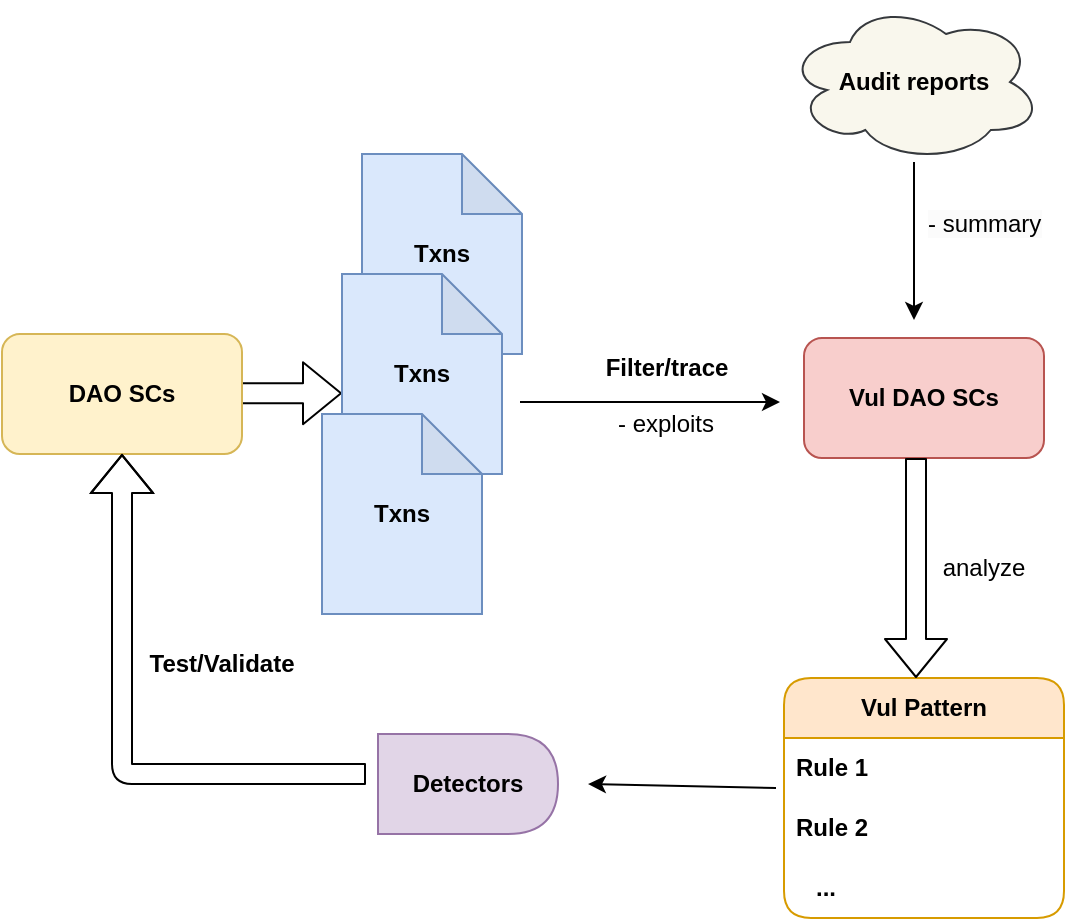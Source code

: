 <mxfile version="21.3.0" type="github">
  <diagram name="第 1 页" id="H7Pksx4FEguPrZrJgaQ-">
    <mxGraphModel dx="1185" dy="638" grid="0" gridSize="10" guides="1" tooltips="1" connect="1" arrows="1" fold="1" page="1" pageScale="1" pageWidth="827" pageHeight="1169" math="0" shadow="0">
      <root>
        <mxCell id="0" />
        <mxCell id="1" parent="0" />
        <mxCell id="O6xP8KyloNP_YQb4rTPc-7" value="&lt;b style=&quot;border-color: var(--border-color);&quot;&gt;Txns&lt;/b&gt;" style="shape=note;whiteSpace=wrap;html=1;backgroundOutline=1;darkOpacity=0.05;rounded=1;fillColor=#dae8fc;strokeColor=#6c8ebf;" parent="1" vertex="1">
          <mxGeometry x="240" y="180" width="80" height="100" as="geometry" />
        </mxCell>
        <mxCell id="O6xP8KyloNP_YQb4rTPc-2" value="" style="shape=flexArrow;endArrow=classic;html=1;rounded=1;" parent="1" edge="1">
          <mxGeometry width="50" height="50" relative="1" as="geometry">
            <mxPoint x="160" y="299.58" as="sourcePoint" />
            <mxPoint x="230" y="299.58" as="targetPoint" />
          </mxGeometry>
        </mxCell>
        <mxCell id="O6xP8KyloNP_YQb4rTPc-1" value="DAO SCs" style="rounded=1;whiteSpace=wrap;html=1;fontStyle=1;fillColor=#fff2cc;strokeColor=#d6b656;" parent="1" vertex="1">
          <mxGeometry x="60" y="270" width="120" height="60" as="geometry" />
        </mxCell>
        <mxCell id="O6xP8KyloNP_YQb4rTPc-3" value="&lt;b&gt;Txns&lt;/b&gt;" style="shape=note;whiteSpace=wrap;html=1;backgroundOutline=1;darkOpacity=0.05;rounded=1;fillColor=#dae8fc;strokeColor=#6c8ebf;" parent="1" vertex="1">
          <mxGeometry x="230" y="240" width="80" height="100" as="geometry" />
        </mxCell>
        <mxCell id="O6xP8KyloNP_YQb4rTPc-4" value="" style="endArrow=classic;html=1;rounded=1;" parent="1" edge="1">
          <mxGeometry width="50" height="50" relative="1" as="geometry">
            <mxPoint x="319" y="304" as="sourcePoint" />
            <mxPoint x="449" y="304" as="targetPoint" />
          </mxGeometry>
        </mxCell>
        <mxCell id="O6xP8KyloNP_YQb4rTPc-5" value="Filter/trace" style="text;html=1;align=center;verticalAlign=middle;resizable=0;points=[];autosize=1;strokeColor=none;fillColor=none;fontStyle=1;rounded=1;" parent="1" vertex="1">
          <mxGeometry x="352" y="272" width="80" height="30" as="geometry" />
        </mxCell>
        <mxCell id="O6xP8KyloNP_YQb4rTPc-6" value="&lt;b style=&quot;border-color: var(--border-color);&quot;&gt;Txns&lt;/b&gt;" style="shape=note;whiteSpace=wrap;html=1;backgroundOutline=1;darkOpacity=0.05;rounded=1;fillColor=#dae8fc;strokeColor=#6c8ebf;" parent="1" vertex="1">
          <mxGeometry x="220" y="310" width="80" height="100" as="geometry" />
        </mxCell>
        <mxCell id="O6xP8KyloNP_YQb4rTPc-8" value="- exploits" style="text;html=1;strokeColor=none;fillColor=none;align=center;verticalAlign=middle;whiteSpace=wrap;rounded=1;" parent="1" vertex="1">
          <mxGeometry x="362" y="300" width="60" height="30" as="geometry" />
        </mxCell>
        <mxCell id="O6xP8KyloNP_YQb4rTPc-9" value="Vul DAO SCs" style="rounded=1;whiteSpace=wrap;html=1;fontStyle=1;fillColor=#f8cecc;strokeColor=#b85450;" parent="1" vertex="1">
          <mxGeometry x="461" y="272" width="120" height="60" as="geometry" />
        </mxCell>
        <mxCell id="O6xP8KyloNP_YQb4rTPc-13" value="Vul Pattern" style="swimlane;fontStyle=1;childLayout=stackLayout;horizontal=1;startSize=30;horizontalStack=0;resizeParent=1;resizeParentMax=0;resizeLast=0;collapsible=1;marginBottom=0;whiteSpace=wrap;html=1;rounded=1;fillColor=#ffe6cc;strokeColor=#d79b00;" parent="1" vertex="1">
          <mxGeometry x="451" y="442" width="140" height="120" as="geometry">
            <mxRectangle x="414" y="400" width="60" height="30" as="alternateBounds" />
          </mxGeometry>
        </mxCell>
        <mxCell id="O6xP8KyloNP_YQb4rTPc-23" value="" style="endArrow=classic;html=1;rounded=1;" parent="O6xP8KyloNP_YQb4rTPc-13" edge="1">
          <mxGeometry width="50" height="50" relative="1" as="geometry">
            <mxPoint x="-4" y="55" as="sourcePoint" />
            <mxPoint x="-98" y="53" as="targetPoint" />
          </mxGeometry>
        </mxCell>
        <mxCell id="O6xP8KyloNP_YQb4rTPc-14" value="Rule 1" style="text;strokeColor=none;fillColor=none;align=left;verticalAlign=middle;spacingLeft=4;spacingRight=4;overflow=hidden;points=[[0,0.5],[1,0.5]];portConstraint=eastwest;rotatable=0;whiteSpace=wrap;html=1;fontStyle=1;rounded=1;" parent="O6xP8KyloNP_YQb4rTPc-13" vertex="1">
          <mxGeometry y="30" width="140" height="30" as="geometry" />
        </mxCell>
        <mxCell id="O6xP8KyloNP_YQb4rTPc-15" value="Rule 2" style="text;strokeColor=none;fillColor=none;align=left;verticalAlign=middle;spacingLeft=4;spacingRight=4;overflow=hidden;points=[[0,0.5],[1,0.5]];portConstraint=eastwest;rotatable=0;whiteSpace=wrap;html=1;fontStyle=1;rounded=1;" parent="O6xP8KyloNP_YQb4rTPc-13" vertex="1">
          <mxGeometry y="60" width="140" height="30" as="geometry" />
        </mxCell>
        <mxCell id="O6xP8KyloNP_YQb4rTPc-16" value="&amp;nbsp; &amp;nbsp;..." style="text;strokeColor=none;fillColor=none;align=left;verticalAlign=middle;spacingLeft=4;spacingRight=4;overflow=hidden;points=[[0,0.5],[1,0.5]];portConstraint=eastwest;rotatable=0;whiteSpace=wrap;html=1;fontStyle=1;rounded=1;" parent="O6xP8KyloNP_YQb4rTPc-13" vertex="1">
          <mxGeometry y="90" width="140" height="30" as="geometry" />
        </mxCell>
        <mxCell id="O6xP8KyloNP_YQb4rTPc-18" value="" style="shape=flexArrow;endArrow=classic;html=1;rounded=1;" parent="1" edge="1">
          <mxGeometry width="50" height="50" relative="1" as="geometry">
            <mxPoint x="517" y="332" as="sourcePoint" />
            <mxPoint x="517" y="442" as="targetPoint" />
          </mxGeometry>
        </mxCell>
        <mxCell id="O6xP8KyloNP_YQb4rTPc-19" value="analyze" style="text;html=1;strokeColor=none;fillColor=none;align=center;verticalAlign=middle;whiteSpace=wrap;rounded=1;" parent="1" vertex="1">
          <mxGeometry x="521" y="372" width="60" height="30" as="geometry" />
        </mxCell>
        <mxCell id="O6xP8KyloNP_YQb4rTPc-22" value="&lt;b&gt;Detectors&lt;/b&gt;" style="shape=delay;whiteSpace=wrap;html=1;rounded=1;fillColor=#e1d5e7;strokeColor=#9673a6;" parent="1" vertex="1">
          <mxGeometry x="248" y="470" width="90" height="50" as="geometry" />
        </mxCell>
        <mxCell id="O6xP8KyloNP_YQb4rTPc-24" value="" style="shape=flexArrow;endArrow=classic;html=1;rounded=1;entryX=0.5;entryY=1;entryDx=0;entryDy=0;" parent="1" target="O6xP8KyloNP_YQb4rTPc-1" edge="1">
          <mxGeometry width="50" height="50" relative="1" as="geometry">
            <mxPoint x="242" y="490" as="sourcePoint" />
            <mxPoint x="120" y="330" as="targetPoint" />
            <Array as="points">
              <mxPoint x="120" y="490" />
              <mxPoint x="120" y="480" />
              <mxPoint x="120" y="460" />
            </Array>
          </mxGeometry>
        </mxCell>
        <mxCell id="O6xP8KyloNP_YQb4rTPc-25" value="&lt;b&gt;Test/Validate&lt;/b&gt;" style="text;html=1;strokeColor=none;fillColor=none;align=center;verticalAlign=middle;whiteSpace=wrap;rounded=1;" parent="1" vertex="1">
          <mxGeometry x="140" y="420" width="60" height="30" as="geometry" />
        </mxCell>
        <mxCell id="aURatDv2i2jhE2bcq-dS-4" style="edgeStyle=orthogonalEdgeStyle;rounded=1;orthogonalLoop=1;jettySize=auto;html=1;" parent="1" source="aURatDv2i2jhE2bcq-dS-1" edge="1">
          <mxGeometry relative="1" as="geometry">
            <mxPoint x="516" y="263" as="targetPoint" />
          </mxGeometry>
        </mxCell>
        <mxCell id="aURatDv2i2jhE2bcq-dS-1" value="&lt;b&gt;Audit reports&lt;/b&gt;" style="ellipse;shape=cloud;whiteSpace=wrap;html=1;rounded=1;fillColor=#f9f7ed;strokeColor=#36393d;" parent="1" vertex="1">
          <mxGeometry x="452" y="104" width="128" height="80" as="geometry" />
        </mxCell>
        <mxCell id="aURatDv2i2jhE2bcq-dS-3" value="&lt;span style=&quot;color: rgb(0, 0, 0); font-family: Helvetica; font-size: 12px; font-style: normal; font-variant-ligatures: normal; font-variant-caps: normal; font-weight: 400; letter-spacing: normal; orphans: 2; text-align: center; text-indent: 0px; text-transform: none; widows: 2; word-spacing: 0px; -webkit-text-stroke-width: 0px; background-color: rgb(251, 251, 251); text-decoration-thickness: initial; text-decoration-style: initial; text-decoration-color: initial; float: none; display: inline !important;&quot;&gt;- summary&lt;/span&gt;" style="text;whiteSpace=wrap;html=1;rounded=1;" parent="1" vertex="1">
          <mxGeometry x="521" y="201" width="67" height="36" as="geometry" />
        </mxCell>
      </root>
    </mxGraphModel>
  </diagram>
</mxfile>
